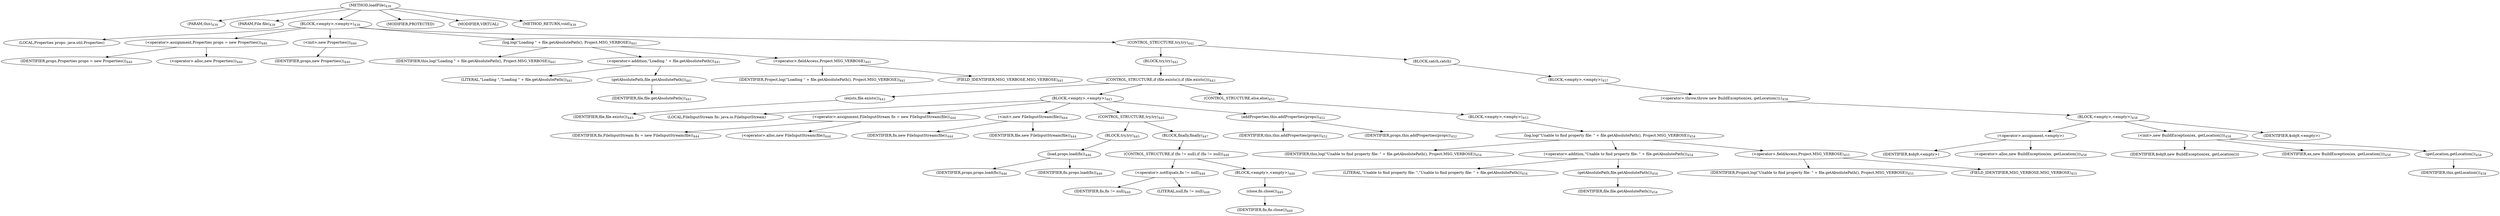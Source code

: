 digraph "loadFile" {  
"764" [label = <(METHOD,loadFile)<SUB>439</SUB>> ]
"64" [label = <(PARAM,this)<SUB>439</SUB>> ]
"765" [label = <(PARAM,File file)<SUB>439</SUB>> ]
"766" [label = <(BLOCK,&lt;empty&gt;,&lt;empty&gt;)<SUB>439</SUB>> ]
"62" [label = <(LOCAL,Properties props: java.util.Properties)> ]
"767" [label = <(&lt;operator&gt;.assignment,Properties props = new Properties())<SUB>440</SUB>> ]
"768" [label = <(IDENTIFIER,props,Properties props = new Properties())<SUB>440</SUB>> ]
"769" [label = <(&lt;operator&gt;.alloc,new Properties())<SUB>440</SUB>> ]
"770" [label = <(&lt;init&gt;,new Properties())<SUB>440</SUB>> ]
"61" [label = <(IDENTIFIER,props,new Properties())<SUB>440</SUB>> ]
"771" [label = <(log,log(&quot;Loading &quot; + file.getAbsolutePath(), Project.MSG_VERBOSE))<SUB>441</SUB>> ]
"63" [label = <(IDENTIFIER,this,log(&quot;Loading &quot; + file.getAbsolutePath(), Project.MSG_VERBOSE))<SUB>441</SUB>> ]
"772" [label = <(&lt;operator&gt;.addition,&quot;Loading &quot; + file.getAbsolutePath())<SUB>441</SUB>> ]
"773" [label = <(LITERAL,&quot;Loading &quot;,&quot;Loading &quot; + file.getAbsolutePath())<SUB>441</SUB>> ]
"774" [label = <(getAbsolutePath,file.getAbsolutePath())<SUB>441</SUB>> ]
"775" [label = <(IDENTIFIER,file,file.getAbsolutePath())<SUB>441</SUB>> ]
"776" [label = <(&lt;operator&gt;.fieldAccess,Project.MSG_VERBOSE)<SUB>441</SUB>> ]
"777" [label = <(IDENTIFIER,Project,log(&quot;Loading &quot; + file.getAbsolutePath(), Project.MSG_VERBOSE))<SUB>441</SUB>> ]
"778" [label = <(FIELD_IDENTIFIER,MSG_VERBOSE,MSG_VERBOSE)<SUB>441</SUB>> ]
"779" [label = <(CONTROL_STRUCTURE,try,try)<SUB>442</SUB>> ]
"780" [label = <(BLOCK,try,try)<SUB>442</SUB>> ]
"781" [label = <(CONTROL_STRUCTURE,if (file.exists()),if (file.exists()))<SUB>443</SUB>> ]
"782" [label = <(exists,file.exists())<SUB>443</SUB>> ]
"783" [label = <(IDENTIFIER,file,file.exists())<SUB>443</SUB>> ]
"784" [label = <(BLOCK,&lt;empty&gt;,&lt;empty&gt;)<SUB>443</SUB>> ]
"66" [label = <(LOCAL,FileInputStream fis: java.io.FileInputStream)> ]
"785" [label = <(&lt;operator&gt;.assignment,FileInputStream fis = new FileInputStream(file))<SUB>444</SUB>> ]
"786" [label = <(IDENTIFIER,fis,FileInputStream fis = new FileInputStream(file))<SUB>444</SUB>> ]
"787" [label = <(&lt;operator&gt;.alloc,new FileInputStream(file))<SUB>444</SUB>> ]
"788" [label = <(&lt;init&gt;,new FileInputStream(file))<SUB>444</SUB>> ]
"65" [label = <(IDENTIFIER,fis,new FileInputStream(file))<SUB>444</SUB>> ]
"789" [label = <(IDENTIFIER,file,new FileInputStream(file))<SUB>444</SUB>> ]
"790" [label = <(CONTROL_STRUCTURE,try,try)<SUB>445</SUB>> ]
"791" [label = <(BLOCK,try,try)<SUB>445</SUB>> ]
"792" [label = <(load,props.load(fis))<SUB>446</SUB>> ]
"793" [label = <(IDENTIFIER,props,props.load(fis))<SUB>446</SUB>> ]
"794" [label = <(IDENTIFIER,fis,props.load(fis))<SUB>446</SUB>> ]
"795" [label = <(BLOCK,finally,finally)<SUB>447</SUB>> ]
"796" [label = <(CONTROL_STRUCTURE,if (fis != null),if (fis != null))<SUB>448</SUB>> ]
"797" [label = <(&lt;operator&gt;.notEquals,fis != null)<SUB>448</SUB>> ]
"798" [label = <(IDENTIFIER,fis,fis != null)<SUB>448</SUB>> ]
"799" [label = <(LITERAL,null,fis != null)<SUB>448</SUB>> ]
"800" [label = <(BLOCK,&lt;empty&gt;,&lt;empty&gt;)<SUB>448</SUB>> ]
"801" [label = <(close,fis.close())<SUB>449</SUB>> ]
"802" [label = <(IDENTIFIER,fis,fis.close())<SUB>449</SUB>> ]
"803" [label = <(addProperties,this.addProperties(props))<SUB>452</SUB>> ]
"67" [label = <(IDENTIFIER,this,this.addProperties(props))<SUB>452</SUB>> ]
"804" [label = <(IDENTIFIER,props,this.addProperties(props))<SUB>452</SUB>> ]
"805" [label = <(CONTROL_STRUCTURE,else,else)<SUB>453</SUB>> ]
"806" [label = <(BLOCK,&lt;empty&gt;,&lt;empty&gt;)<SUB>453</SUB>> ]
"807" [label = <(log,log(&quot;Unable to find property file: &quot; + file.getAbsolutePath(), Project.MSG_VERBOSE))<SUB>454</SUB>> ]
"68" [label = <(IDENTIFIER,this,log(&quot;Unable to find property file: &quot; + file.getAbsolutePath(), Project.MSG_VERBOSE))<SUB>454</SUB>> ]
"808" [label = <(&lt;operator&gt;.addition,&quot;Unable to find property file: &quot; + file.getAbsolutePath())<SUB>454</SUB>> ]
"809" [label = <(LITERAL,&quot;Unable to find property file: &quot;,&quot;Unable to find property file: &quot; + file.getAbsolutePath())<SUB>454</SUB>> ]
"810" [label = <(getAbsolutePath,file.getAbsolutePath())<SUB>454</SUB>> ]
"811" [label = <(IDENTIFIER,file,file.getAbsolutePath())<SUB>454</SUB>> ]
"812" [label = <(&lt;operator&gt;.fieldAccess,Project.MSG_VERBOSE)<SUB>455</SUB>> ]
"813" [label = <(IDENTIFIER,Project,log(&quot;Unable to find property file: &quot; + file.getAbsolutePath(), Project.MSG_VERBOSE))<SUB>455</SUB>> ]
"814" [label = <(FIELD_IDENTIFIER,MSG_VERBOSE,MSG_VERBOSE)<SUB>455</SUB>> ]
"815" [label = <(BLOCK,catch,catch)> ]
"816" [label = <(BLOCK,&lt;empty&gt;,&lt;empty&gt;)<SUB>457</SUB>> ]
"817" [label = <(&lt;operator&gt;.throw,throw new BuildException(ex, getLocation());)<SUB>458</SUB>> ]
"818" [label = <(BLOCK,&lt;empty&gt;,&lt;empty&gt;)<SUB>458</SUB>> ]
"819" [label = <(&lt;operator&gt;.assignment,&lt;empty&gt;)> ]
"820" [label = <(IDENTIFIER,$obj9,&lt;empty&gt;)> ]
"821" [label = <(&lt;operator&gt;.alloc,new BuildException(ex, getLocation()))<SUB>458</SUB>> ]
"822" [label = <(&lt;init&gt;,new BuildException(ex, getLocation()))<SUB>458</SUB>> ]
"823" [label = <(IDENTIFIER,$obj9,new BuildException(ex, getLocation()))> ]
"824" [label = <(IDENTIFIER,ex,new BuildException(ex, getLocation()))<SUB>458</SUB>> ]
"825" [label = <(getLocation,getLocation())<SUB>458</SUB>> ]
"69" [label = <(IDENTIFIER,this,getLocation())<SUB>458</SUB>> ]
"826" [label = <(IDENTIFIER,$obj9,&lt;empty&gt;)> ]
"827" [label = <(MODIFIER,PROTECTED)> ]
"828" [label = <(MODIFIER,VIRTUAL)> ]
"829" [label = <(METHOD_RETURN,void)<SUB>439</SUB>> ]
  "764" -> "64" 
  "764" -> "765" 
  "764" -> "766" 
  "764" -> "827" 
  "764" -> "828" 
  "764" -> "829" 
  "766" -> "62" 
  "766" -> "767" 
  "766" -> "770" 
  "766" -> "771" 
  "766" -> "779" 
  "767" -> "768" 
  "767" -> "769" 
  "770" -> "61" 
  "771" -> "63" 
  "771" -> "772" 
  "771" -> "776" 
  "772" -> "773" 
  "772" -> "774" 
  "774" -> "775" 
  "776" -> "777" 
  "776" -> "778" 
  "779" -> "780" 
  "779" -> "815" 
  "780" -> "781" 
  "781" -> "782" 
  "781" -> "784" 
  "781" -> "805" 
  "782" -> "783" 
  "784" -> "66" 
  "784" -> "785" 
  "784" -> "788" 
  "784" -> "790" 
  "784" -> "803" 
  "785" -> "786" 
  "785" -> "787" 
  "788" -> "65" 
  "788" -> "789" 
  "790" -> "791" 
  "790" -> "795" 
  "791" -> "792" 
  "792" -> "793" 
  "792" -> "794" 
  "795" -> "796" 
  "796" -> "797" 
  "796" -> "800" 
  "797" -> "798" 
  "797" -> "799" 
  "800" -> "801" 
  "801" -> "802" 
  "803" -> "67" 
  "803" -> "804" 
  "805" -> "806" 
  "806" -> "807" 
  "807" -> "68" 
  "807" -> "808" 
  "807" -> "812" 
  "808" -> "809" 
  "808" -> "810" 
  "810" -> "811" 
  "812" -> "813" 
  "812" -> "814" 
  "815" -> "816" 
  "816" -> "817" 
  "817" -> "818" 
  "818" -> "819" 
  "818" -> "822" 
  "818" -> "826" 
  "819" -> "820" 
  "819" -> "821" 
  "822" -> "823" 
  "822" -> "824" 
  "822" -> "825" 
  "825" -> "69" 
}
